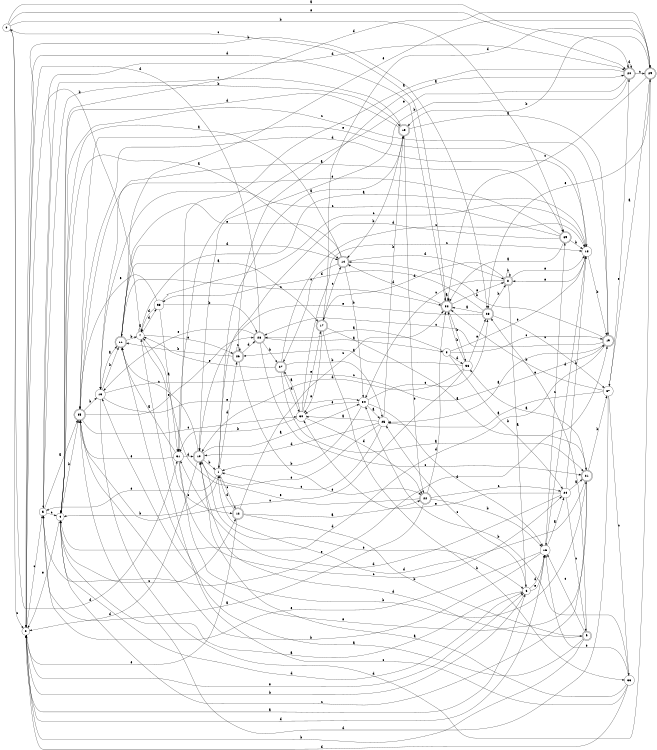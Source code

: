 digraph n32_8 {
__start0 [label="" shape="none"];

rankdir=LR;
size="8,5";

s0 [style="filled", color="black", fillcolor="white" shape="circle", label="0"];
s1 [style="filled", color="black", fillcolor="white" shape="circle", label="1"];
s2 [style="filled", color="black", fillcolor="white" shape="circle", label="2"];
s3 [style="filled", color="black", fillcolor="white" shape="circle", label="3"];
s4 [style="filled", color="black", fillcolor="white" shape="circle", label="4"];
s5 [style="filled", color="black", fillcolor="white" shape="circle", label="5"];
s6 [style="filled", color="black", fillcolor="white" shape="circle", label="6"];
s7 [style="filled", color="black", fillcolor="white" shape="circle", label="7"];
s8 [style="rounded,filled", color="black", fillcolor="white" shape="doublecircle", label="8"];
s9 [style="rounded,filled", color="black", fillcolor="white" shape="doublecircle", label="9"];
s10 [style="rounded,filled", color="black", fillcolor="white" shape="doublecircle", label="10"];
s11 [style="rounded,filled", color="black", fillcolor="white" shape="doublecircle", label="11"];
s12 [style="rounded,filled", color="black", fillcolor="white" shape="doublecircle", label="12"];
s13 [style="filled", color="black", fillcolor="white" shape="circle", label="13"];
s14 [style="rounded,filled", color="black", fillcolor="white" shape="doublecircle", label="14"];
s15 [style="rounded,filled", color="black", fillcolor="white" shape="doublecircle", label="15"];
s16 [style="filled", color="black", fillcolor="white" shape="circle", label="16"];
s17 [style="rounded,filled", color="black", fillcolor="white" shape="doublecircle", label="17"];
s18 [style="filled", color="black", fillcolor="white" shape="circle", label="18"];
s19 [style="rounded,filled", color="black", fillcolor="white" shape="doublecircle", label="19"];
s20 [style="rounded,filled", color="black", fillcolor="white" shape="doublecircle", label="20"];
s21 [style="rounded,filled", color="black", fillcolor="white" shape="doublecircle", label="21"];
s22 [style="rounded,filled", color="black", fillcolor="white" shape="doublecircle", label="22"];
s23 [style="rounded,filled", color="black", fillcolor="white" shape="doublecircle", label="23"];
s24 [style="filled", color="black", fillcolor="white" shape="circle", label="24"];
s25 [style="filled", color="black", fillcolor="white" shape="circle", label="25"];
s26 [style="rounded,filled", color="black", fillcolor="white" shape="doublecircle", label="26"];
s27 [style="rounded,filled", color="black", fillcolor="white" shape="doublecircle", label="27"];
s28 [style="rounded,filled", color="black", fillcolor="white" shape="doublecircle", label="28"];
s29 [style="rounded,filled", color="black", fillcolor="white" shape="doublecircle", label="29"];
s30 [style="filled", color="black", fillcolor="white" shape="circle", label="30"];
s31 [style="filled", color="black", fillcolor="white" shape="circle", label="31"];
s32 [style="rounded,filled", color="black", fillcolor="white" shape="doublecircle", label="32"];
s33 [style="filled", color="black", fillcolor="white" shape="circle", label="33"];
s34 [style="filled", color="black", fillcolor="white" shape="circle", label="34"];
s35 [style="rounded,filled", color="black", fillcolor="white" shape="doublecircle", label="35"];
s36 [style="filled", color="black", fillcolor="white" shape="circle", label="36"];
s37 [style="filled", color="black", fillcolor="white" shape="circle", label="37"];
s38 [style="filled", color="black", fillcolor="white" shape="circle", label="38"];
s39 [style="rounded,filled", color="black", fillcolor="white" shape="doublecircle", label="39"];
s0 -> s20 [label="a"];
s0 -> s39 [label="b"];
s0 -> s2 [label="c"];
s0 -> s31 [label="d"];
s0 -> s20 [label="e"];
s1 -> s15 [label="a"];
s1 -> s4 [label="b"];
s1 -> s12 [label="c"];
s1 -> s26 [label="d"];
s1 -> s5 [label="e"];
s2 -> s6 [label="a"];
s2 -> s23 [label="b"];
s2 -> s5 [label="c"];
s2 -> s32 [label="d"];
s2 -> s6 [label="e"];
s3 -> s28 [label="a"];
s3 -> s24 [label="b"];
s3 -> s19 [label="c"];
s3 -> s36 [label="d"];
s3 -> s18 [label="e"];
s4 -> s14 [label="a"];
s4 -> s35 [label="b"];
s4 -> s12 [label="c"];
s4 -> s6 [label="d"];
s4 -> s2 [label="e"];
s5 -> s35 [label="a"];
s5 -> s15 [label="b"];
s5 -> s4 [label="c"];
s5 -> s20 [label="d"];
s5 -> s19 [label="e"];
s6 -> s4 [label="a"];
s6 -> s2 [label="b"];
s6 -> s25 [label="c"];
s6 -> s16 [label="d"];
s6 -> s16 [label="e"];
s7 -> s7 [label="a"];
s7 -> s2 [label="b"];
s7 -> s12 [label="c"];
s7 -> s38 [label="d"];
s7 -> s26 [label="e"];
s8 -> s6 [label="a"];
s8 -> s8 [label="b"];
s8 -> s34 [label="c"];
s8 -> s17 [label="d"];
s8 -> s18 [label="e"];
s9 -> s11 [label="a"];
s9 -> s2 [label="b"];
s9 -> s16 [label="c"];
s9 -> s10 [label="d"];
s9 -> s23 [label="e"];
s10 -> s34 [label="a"];
s10 -> s1 [label="b"];
s10 -> s11 [label="c"];
s10 -> s2 [label="d"];
s10 -> s6 [label="e"];
s11 -> s17 [label="a"];
s11 -> s7 [label="b"];
s11 -> s32 [label="c"];
s11 -> s14 [label="d"];
s11 -> s29 [label="e"];
s12 -> s22 [label="a"];
s12 -> s9 [label="b"];
s12 -> s32 [label="c"];
s12 -> s1 [label="d"];
s12 -> s2 [label="e"];
s13 -> s11 [label="a"];
s13 -> s11 [label="b"];
s13 -> s19 [label="c"];
s13 -> s29 [label="d"];
s13 -> s34 [label="e"];
s14 -> s4 [label="a"];
s14 -> s34 [label="b"];
s14 -> s27 [label="c"];
s14 -> s8 [label="d"];
s14 -> s11 [label="e"];
s15 -> s19 [label="a"];
s15 -> s14 [label="b"];
s15 -> s5 [label="c"];
s15 -> s4 [label="d"];
s15 -> s22 [label="e"];
s16 -> s24 [label="a"];
s16 -> s35 [label="b"];
s16 -> s39 [label="c"];
s16 -> s2 [label="d"];
s16 -> s5 [label="e"];
s17 -> s21 [label="a"];
s17 -> s33 [label="b"];
s17 -> s14 [label="c"];
s17 -> s29 [label="d"];
s17 -> s30 [label="e"];
s18 -> s7 [label="a"];
s18 -> s19 [label="b"];
s18 -> s4 [label="c"];
s18 -> s16 [label="d"];
s18 -> s8 [label="e"];
s19 -> s25 [label="a"];
s19 -> s14 [label="b"];
s19 -> s28 [label="c"];
s19 -> s4 [label="d"];
s19 -> s35 [label="e"];
s20 -> s31 [label="a"];
s20 -> s10 [label="b"];
s20 -> s29 [label="c"];
s20 -> s20 [label="d"];
s20 -> s31 [label="e"];
s21 -> s36 [label="a"];
s21 -> s37 [label="b"];
s21 -> s4 [label="c"];
s21 -> s1 [label="d"];
s21 -> s13 [label="e"];
s22 -> s5 [label="a"];
s22 -> s16 [label="b"];
s22 -> s24 [label="c"];
s22 -> s32 [label="d"];
s22 -> s7 [label="e"];
s23 -> s32 [label="a"];
s23 -> s8 [label="b"];
s23 -> s37 [label="c"];
s23 -> s38 [label="d"];
s23 -> s10 [label="e"];
s24 -> s21 [label="a"];
s24 -> s18 [label="b"];
s24 -> s9 [label="c"];
s24 -> s31 [label="d"];
s24 -> s30 [label="e"];
s25 -> s30 [label="a"];
s25 -> s15 [label="b"];
s25 -> s1 [label="c"];
s25 -> s10 [label="d"];
s25 -> s10 [label="e"];
s26 -> s20 [label="a"];
s26 -> s11 [label="b"];
s26 -> s26 [label="c"];
s26 -> s28 [label="d"];
s26 -> s22 [label="e"];
s27 -> s21 [label="a"];
s27 -> s25 [label="b"];
s27 -> s18 [label="c"];
s27 -> s30 [label="d"];
s27 -> s7 [label="e"];
s28 -> s3 [label="a"];
s28 -> s27 [label="b"];
s28 -> s21 [label="c"];
s28 -> s2 [label="d"];
s28 -> s13 [label="e"];
s29 -> s37 [label="a"];
s29 -> s15 [label="b"];
s29 -> s32 [label="c"];
s29 -> s4 [label="d"];
s29 -> s23 [label="e"];
s30 -> s27 [label="a"];
s30 -> s31 [label="b"];
s30 -> s18 [label="c"];
s30 -> s22 [label="d"];
s30 -> s17 [label="e"];
s31 -> s11 [label="a"];
s31 -> s21 [label="b"];
s31 -> s24 [label="c"];
s31 -> s10 [label="d"];
s31 -> s35 [label="e"];
s32 -> s32 [label="a"];
s32 -> s36 [label="b"];
s32 -> s0 [label="c"];
s32 -> s14 [label="d"];
s32 -> s8 [label="e"];
s33 -> s10 [label="a"];
s33 -> s34 [label="b"];
s33 -> s7 [label="c"];
s33 -> s2 [label="d"];
s33 -> s16 [label="e"];
s34 -> s25 [label="a"];
s34 -> s1 [label="b"];
s34 -> s23 [label="c"];
s34 -> s16 [label="d"];
s34 -> s30 [label="e"];
s35 -> s39 [label="a"];
s35 -> s13 [label="b"];
s35 -> s30 [label="c"];
s35 -> s18 [label="d"];
s35 -> s28 [label="e"];
s36 -> s26 [label="a"];
s36 -> s32 [label="b"];
s36 -> s35 [label="c"];
s36 -> s10 [label="d"];
s36 -> s23 [label="e"];
s37 -> s25 [label="a"];
s37 -> s32 [label="b"];
s37 -> s33 [label="c"];
s37 -> s35 [label="d"];
s37 -> s20 [label="e"];
s38 -> s31 [label="a"];
s38 -> s28 [label="b"];
s38 -> s18 [label="c"];
s38 -> s7 [label="d"];
s38 -> s35 [label="e"];
s39 -> s32 [label="a"];
s39 -> s18 [label="b"];
s39 -> s13 [label="c"];
s39 -> s1 [label="d"];
s39 -> s13 [label="e"];

}